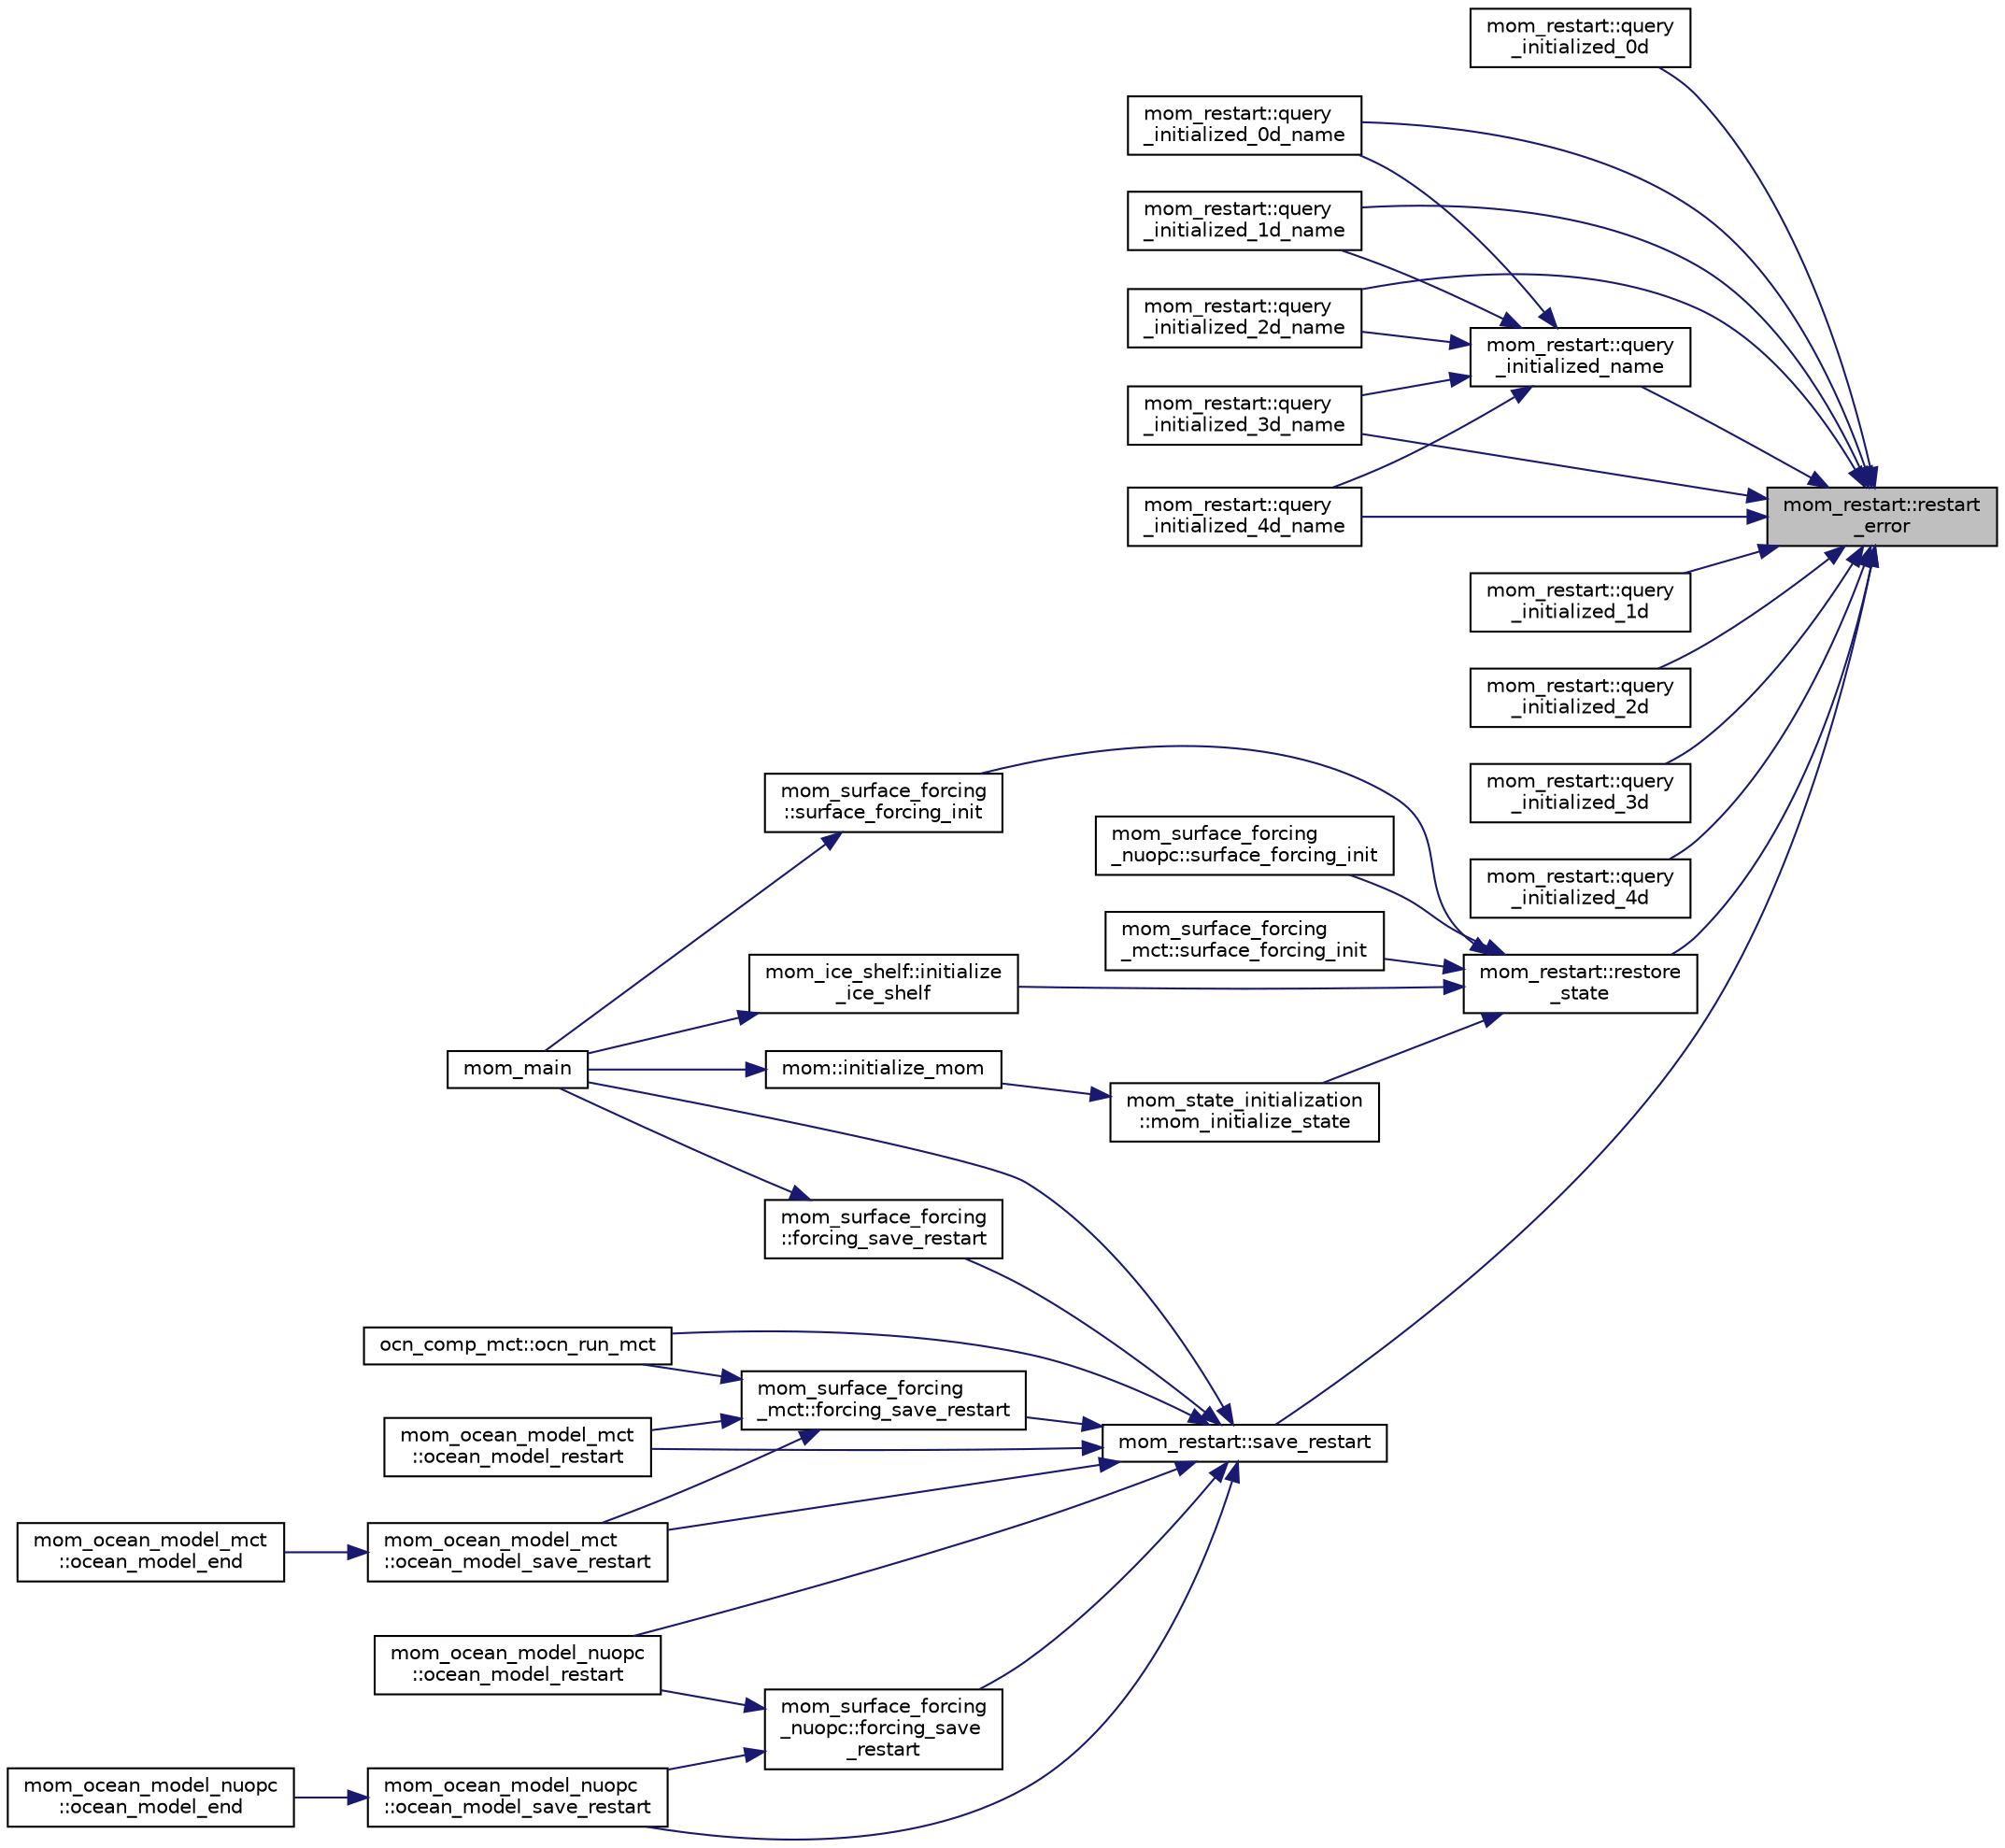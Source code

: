 digraph "mom_restart::restart_error"
{
 // INTERACTIVE_SVG=YES
 // LATEX_PDF_SIZE
  edge [fontname="Helvetica",fontsize="10",labelfontname="Helvetica",labelfontsize="10"];
  node [fontname="Helvetica",fontsize="10",shape=record];
  rankdir="RL";
  Node1 [label="mom_restart::restart\l_error",height=0.2,width=0.4,color="black", fillcolor="grey75", style="filled", fontcolor="black",tooltip=" "];
  Node1 -> Node2 [dir="back",color="midnightblue",fontsize="10",style="solid",fontname="Helvetica"];
  Node2 [label="mom_restart::query\l_initialized_0d",height=0.2,width=0.4,color="black", fillcolor="white", style="filled",URL="$namespacemom__restart.html#a9dfaebbadaef08ed425beeb702391d6c",tooltip="Indicate whether the field pointed to by f_ptr has been initialized from a restart file."];
  Node1 -> Node3 [dir="back",color="midnightblue",fontsize="10",style="solid",fontname="Helvetica"];
  Node3 [label="mom_restart::query\l_initialized_0d_name",height=0.2,width=0.4,color="black", fillcolor="white", style="filled",URL="$namespacemom__restart.html#a7abca14dfc4fa1efcec27f8f8f7d6762",tooltip="Indicate whether the field pointed to by f_ptr or with the specified variable name has been initializ..."];
  Node1 -> Node4 [dir="back",color="midnightblue",fontsize="10",style="solid",fontname="Helvetica"];
  Node4 [label="mom_restart::query\l_initialized_1d",height=0.2,width=0.4,color="black", fillcolor="white", style="filled",URL="$namespacemom__restart.html#ad01401819c16db2630321415488af4fd",tooltip="Indicate whether the field pointed to by f_ptr has been initialized from a restart file."];
  Node1 -> Node5 [dir="back",color="midnightblue",fontsize="10",style="solid",fontname="Helvetica"];
  Node5 [label="mom_restart::query\l_initialized_1d_name",height=0.2,width=0.4,color="black", fillcolor="white", style="filled",URL="$namespacemom__restart.html#a3c999a09696203fd104cf5ea7786ae39",tooltip="Indicate whether the field pointed to by f_ptr or with the specified variable name has been initializ..."];
  Node1 -> Node6 [dir="back",color="midnightblue",fontsize="10",style="solid",fontname="Helvetica"];
  Node6 [label="mom_restart::query\l_initialized_2d",height=0.2,width=0.4,color="black", fillcolor="white", style="filled",URL="$namespacemom__restart.html#aeee4854da077d24fb8618c88972ee2c1",tooltip="Indicate whether the field pointed to by f_ptr has been initialized from a restart file."];
  Node1 -> Node7 [dir="back",color="midnightblue",fontsize="10",style="solid",fontname="Helvetica"];
  Node7 [label="mom_restart::query\l_initialized_2d_name",height=0.2,width=0.4,color="black", fillcolor="white", style="filled",URL="$namespacemom__restart.html#ac2916c91f2b110463b8b6ffd5330c683",tooltip="Indicate whether the field pointed to by f_ptr or with the specified variable name has been initializ..."];
  Node1 -> Node8 [dir="back",color="midnightblue",fontsize="10",style="solid",fontname="Helvetica"];
  Node8 [label="mom_restart::query\l_initialized_3d",height=0.2,width=0.4,color="black", fillcolor="white", style="filled",URL="$namespacemom__restart.html#ad8cd9a08f434e6193d642b08251aee90",tooltip="Indicate whether the field pointed to by f_ptr has been initialized from a restart file."];
  Node1 -> Node9 [dir="back",color="midnightblue",fontsize="10",style="solid",fontname="Helvetica"];
  Node9 [label="mom_restart::query\l_initialized_3d_name",height=0.2,width=0.4,color="black", fillcolor="white", style="filled",URL="$namespacemom__restart.html#a0ff886233ff24e93349a1f1c8e547da4",tooltip="Indicate whether the field pointed to by f_ptr or with the specified variable name has been initializ..."];
  Node1 -> Node10 [dir="back",color="midnightblue",fontsize="10",style="solid",fontname="Helvetica"];
  Node10 [label="mom_restart::query\l_initialized_4d",height=0.2,width=0.4,color="black", fillcolor="white", style="filled",URL="$namespacemom__restart.html#a91cf0baa54a2d21017252d431635c74a",tooltip="Indicate whether the field pointed to by f_ptr has been initialized from a restart file."];
  Node1 -> Node11 [dir="back",color="midnightblue",fontsize="10",style="solid",fontname="Helvetica"];
  Node11 [label="mom_restart::query\l_initialized_4d_name",height=0.2,width=0.4,color="black", fillcolor="white", style="filled",URL="$namespacemom__restart.html#a5223057ec731f74507fd800511c01ab2",tooltip="Indicate whether the field pointed to by f_ptr or with the specified variable name has been initializ..."];
  Node1 -> Node12 [dir="back",color="midnightblue",fontsize="10",style="solid",fontname="Helvetica"];
  Node12 [label="mom_restart::query\l_initialized_name",height=0.2,width=0.4,color="black", fillcolor="white", style="filled",URL="$namespacemom__restart.html#a7c9521908e6149d6434fc0611afc3054",tooltip="query_initialized_name determines whether a named field has been successfully read from a restart fil..."];
  Node12 -> Node3 [dir="back",color="midnightblue",fontsize="10",style="solid",fontname="Helvetica"];
  Node12 -> Node5 [dir="back",color="midnightblue",fontsize="10",style="solid",fontname="Helvetica"];
  Node12 -> Node7 [dir="back",color="midnightblue",fontsize="10",style="solid",fontname="Helvetica"];
  Node12 -> Node9 [dir="back",color="midnightblue",fontsize="10",style="solid",fontname="Helvetica"];
  Node12 -> Node11 [dir="back",color="midnightblue",fontsize="10",style="solid",fontname="Helvetica"];
  Node1 -> Node13 [dir="back",color="midnightblue",fontsize="10",style="solid",fontname="Helvetica"];
  Node13 [label="mom_restart::restore\l_state",height=0.2,width=0.4,color="black", fillcolor="white", style="filled",URL="$namespacemom__restart.html#aec60d8a437fc858db4a020f9985b449d",tooltip="restore_state reads the model state from previously generated files. All restart variables are read f..."];
  Node13 -> Node14 [dir="back",color="midnightblue",fontsize="10",style="solid",fontname="Helvetica"];
  Node14 [label="mom_ice_shelf::initialize\l_ice_shelf",height=0.2,width=0.4,color="black", fillcolor="white", style="filled",URL="$namespacemom__ice__shelf.html#a5990f9918493ff4984245eac74e5f4d9",tooltip="Initializes shelf model data, parameters and diagnostics."];
  Node14 -> Node15 [dir="back",color="midnightblue",fontsize="10",style="solid",fontname="Helvetica"];
  Node15 [label="mom_main",height=0.2,width=0.4,color="black", fillcolor="white", style="filled",URL="$MOM__driver_8F90.html#a08fffeb2d8e8acbf9ed4609be6d258c6",tooltip=" "];
  Node13 -> Node16 [dir="back",color="midnightblue",fontsize="10",style="solid",fontname="Helvetica"];
  Node16 [label="mom_state_initialization\l::mom_initialize_state",height=0.2,width=0.4,color="black", fillcolor="white", style="filled",URL="$namespacemom__state__initialization.html#a81503d4f1855cb185f122d6314e4f06c",tooltip="Initialize temporally evolving fields, either as initial conditions or by reading them from a restart..."];
  Node16 -> Node17 [dir="back",color="midnightblue",fontsize="10",style="solid",fontname="Helvetica"];
  Node17 [label="mom::initialize_mom",height=0.2,width=0.4,color="black", fillcolor="white", style="filled",URL="$namespacemom.html#a96708b16215666edbfa5b46228f3a200",tooltip="Initialize MOM, including memory allocation, setting up parameters and diagnostics,..."];
  Node17 -> Node15 [dir="back",color="midnightblue",fontsize="10",style="solid",fontname="Helvetica"];
  Node13 -> Node18 [dir="back",color="midnightblue",fontsize="10",style="solid",fontname="Helvetica"];
  Node18 [label="mom_surface_forcing\l_nuopc::surface_forcing_init",height=0.2,width=0.4,color="black", fillcolor="white", style="filled",URL="$namespacemom__surface__forcing__nuopc.html#a06657bd6f01be304accc1f2e964fefa1",tooltip="Initialize the surface forcing, including setting parameters and allocating permanent memory."];
  Node13 -> Node19 [dir="back",color="midnightblue",fontsize="10",style="solid",fontname="Helvetica"];
  Node19 [label="mom_surface_forcing\l_mct::surface_forcing_init",height=0.2,width=0.4,color="black", fillcolor="white", style="filled",URL="$namespacemom__surface__forcing__mct.html#a9b444c1127c12220af99c66f7d38460d",tooltip="Initialize the surface forcing, including setting parameters and allocating permanent memory."];
  Node13 -> Node20 [dir="back",color="midnightblue",fontsize="10",style="solid",fontname="Helvetica"];
  Node20 [label="mom_surface_forcing\l::surface_forcing_init",height=0.2,width=0.4,color="black", fillcolor="white", style="filled",URL="$namespacemom__surface__forcing.html#a791cb2bd2daa4fd3f036b121995bfb6c",tooltip="Initialize the surface forcing module."];
  Node20 -> Node15 [dir="back",color="midnightblue",fontsize="10",style="solid",fontname="Helvetica"];
  Node1 -> Node21 [dir="back",color="midnightblue",fontsize="10",style="solid",fontname="Helvetica"];
  Node21 [label="mom_restart::save_restart",height=0.2,width=0.4,color="black", fillcolor="white", style="filled",URL="$namespacemom__restart.html#ab88b83af8a7dc731b70bc534325ba2b4",tooltip="save_restart saves all registered variables to restart files."];
  Node21 -> Node22 [dir="back",color="midnightblue",fontsize="10",style="solid",fontname="Helvetica"];
  Node22 [label="mom_surface_forcing\l_nuopc::forcing_save\l_restart",height=0.2,width=0.4,color="black", fillcolor="white", style="filled",URL="$namespacemom__surface__forcing__nuopc.html#a4e135d3baa97ffa2bd9287b8957befd5",tooltip="Save any restart files associated with the surface forcing."];
  Node22 -> Node23 [dir="back",color="midnightblue",fontsize="10",style="solid",fontname="Helvetica"];
  Node23 [label="mom_ocean_model_nuopc\l::ocean_model_restart",height=0.2,width=0.4,color="black", fillcolor="white", style="filled",URL="$namespacemom__ocean__model__nuopc.html#a1c1713af319b6f518c253d98d9078bcf",tooltip="This subroutine writes out the ocean model restart file."];
  Node22 -> Node24 [dir="back",color="midnightblue",fontsize="10",style="solid",fontname="Helvetica"];
  Node24 [label="mom_ocean_model_nuopc\l::ocean_model_save_restart",height=0.2,width=0.4,color="black", fillcolor="white", style="filled",URL="$namespacemom__ocean__model__nuopc.html#a2bd4d30d93a48520d739749c3bd9bb03",tooltip="ocean_model_save_restart causes restart files associated with the ocean to be written out."];
  Node24 -> Node25 [dir="back",color="midnightblue",fontsize="10",style="solid",fontname="Helvetica"];
  Node25 [label="mom_ocean_model_nuopc\l::ocean_model_end",height=0.2,width=0.4,color="black", fillcolor="white", style="filled",URL="$namespacemom__ocean__model__nuopc.html#afa022959ab32164d5fe2409047364cf7",tooltip="ocean_model_end terminates the model run, saving the ocean state in a restart and deallocating any da..."];
  Node21 -> Node26 [dir="back",color="midnightblue",fontsize="10",style="solid",fontname="Helvetica"];
  Node26 [label="mom_surface_forcing\l_mct::forcing_save_restart",height=0.2,width=0.4,color="black", fillcolor="white", style="filled",URL="$namespacemom__surface__forcing__mct.html#a9af7b8d6d5057b4b46597412b2a1e3fe",tooltip="Save any restart files associated with the surface forcing."];
  Node26 -> Node27 [dir="back",color="midnightblue",fontsize="10",style="solid",fontname="Helvetica"];
  Node27 [label="mom_ocean_model_mct\l::ocean_model_restart",height=0.2,width=0.4,color="black", fillcolor="white", style="filled",URL="$namespacemom__ocean__model__mct.html#adb431f3c4f9de3b5f06acdb92428eeb2",tooltip="This subroutine writes out the ocean model restart file."];
  Node26 -> Node28 [dir="back",color="midnightblue",fontsize="10",style="solid",fontname="Helvetica"];
  Node28 [label="mom_ocean_model_mct\l::ocean_model_save_restart",height=0.2,width=0.4,color="black", fillcolor="white", style="filled",URL="$namespacemom__ocean__model__mct.html#acf771d5306cc54b49fd8221a38415e07",tooltip="ocean_model_save_restart causes restart files associated with the ocean to be written out."];
  Node28 -> Node29 [dir="back",color="midnightblue",fontsize="10",style="solid",fontname="Helvetica"];
  Node29 [label="mom_ocean_model_mct\l::ocean_model_end",height=0.2,width=0.4,color="black", fillcolor="white", style="filled",URL="$namespacemom__ocean__model__mct.html#ae300e0e875156247557b71dd922a4365",tooltip="ocean_model_end terminates the model run, saving the ocean state in a restart and deallocating any da..."];
  Node26 -> Node30 [dir="back",color="midnightblue",fontsize="10",style="solid",fontname="Helvetica"];
  Node30 [label="ocn_comp_mct::ocn_run_mct",height=0.2,width=0.4,color="black", fillcolor="white", style="filled",URL="$namespaceocn__comp__mct.html#a958c09d3b1e3569c07e0f29127b6819e",tooltip="Step forward ocean model for coupling interval."];
  Node21 -> Node31 [dir="back",color="midnightblue",fontsize="10",style="solid",fontname="Helvetica"];
  Node31 [label="mom_surface_forcing\l::forcing_save_restart",height=0.2,width=0.4,color="black", fillcolor="white", style="filled",URL="$namespacemom__surface__forcing.html#a938b99b53ae2b01b468c9c4eaeb595d2",tooltip="Save a restart file for the forcing fields."];
  Node31 -> Node15 [dir="back",color="midnightblue",fontsize="10",style="solid",fontname="Helvetica"];
  Node21 -> Node15 [dir="back",color="midnightblue",fontsize="10",style="solid",fontname="Helvetica"];
  Node21 -> Node23 [dir="back",color="midnightblue",fontsize="10",style="solid",fontname="Helvetica"];
  Node21 -> Node27 [dir="back",color="midnightblue",fontsize="10",style="solid",fontname="Helvetica"];
  Node21 -> Node24 [dir="back",color="midnightblue",fontsize="10",style="solid",fontname="Helvetica"];
  Node21 -> Node28 [dir="back",color="midnightblue",fontsize="10",style="solid",fontname="Helvetica"];
  Node21 -> Node30 [dir="back",color="midnightblue",fontsize="10",style="solid",fontname="Helvetica"];
}
